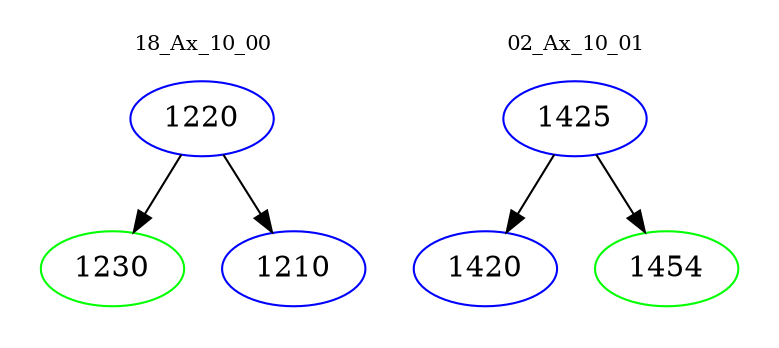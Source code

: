digraph{
subgraph cluster_0 {
color = white
label = "18_Ax_10_00";
fontsize=10;
T0_1220 [label="1220", color="blue"]
T0_1220 -> T0_1230 [color="black"]
T0_1230 [label="1230", color="green"]
T0_1220 -> T0_1210 [color="black"]
T0_1210 [label="1210", color="blue"]
}
subgraph cluster_1 {
color = white
label = "02_Ax_10_01";
fontsize=10;
T1_1425 [label="1425", color="blue"]
T1_1425 -> T1_1420 [color="black"]
T1_1420 [label="1420", color="blue"]
T1_1425 -> T1_1454 [color="black"]
T1_1454 [label="1454", color="green"]
}
}
